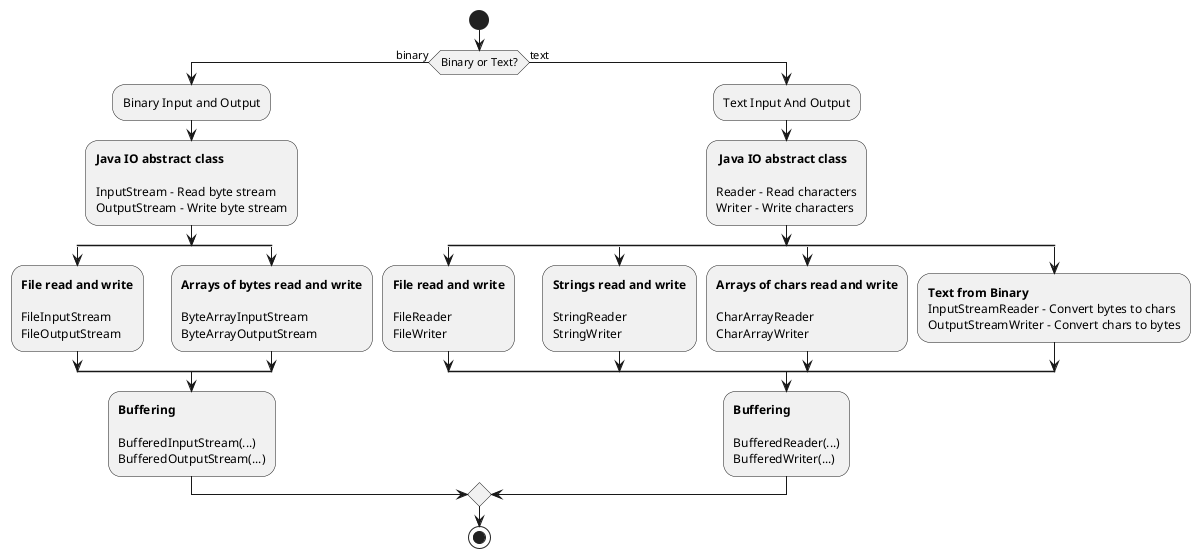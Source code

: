 @startuml java-io-decision-tree
start

if (Binary or Text?) then (binary)
  :Binary Input and Output;
  :**Java IO abstract class**

  InputStream - Read byte stream
  OutputStream - Write byte stream;

  split
    :**File read and write**

    FileInputStream
    FileOutputStream;
  split again
    :**Arrays of bytes read and write**

    ByteArrayInputStream
    ByteArrayOutputStream;
  end split

  :**Buffering**

  BufferedInputStream(...)
  BufferedOutputStream(...);

else (text)
  :Text Input And Output;
  : **Java IO abstract class**

  Reader - Read characters
  Writer - Write characters;

  split
    :**File read and write**

    FileReader
    FileWriter;

  split again
    :**Strings read and write**

    StringReader
    StringWriter;
  split again
    :**Arrays of chars read and write**

    CharArrayReader
    CharArrayWriter;
  split again
    :**Text from Binary**
    InputStreamReader - Convert bytes to chars
    OutputStreamWriter - Convert chars to bytes;
  end split

  :**Buffering**

  BufferedReader(...)
  BufferedWriter(...);

endif
stop
@enduml
